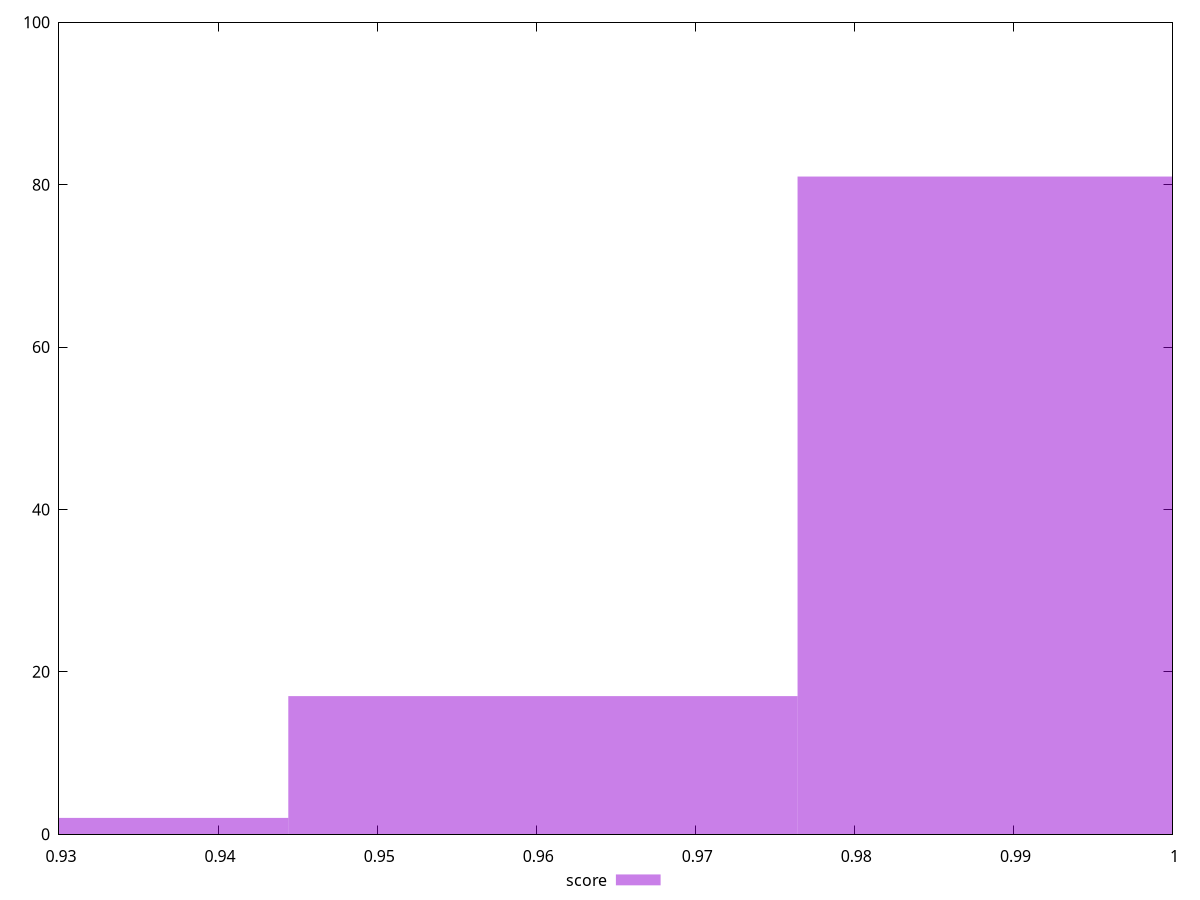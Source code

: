 reset

$score <<EOF
0.9604217999466736 17
0.992435859944896 81
0.9284077399484512 2
EOF

set key outside below
set boxwidth 0.032014059998222454
set xrange [0.93:1]
set yrange [0:100]
set trange [0:100]
set style fill transparent solid 0.5 noborder
set terminal svg size 640, 490 enhanced background rgb 'white'
set output "report/report_00029_2021-02-24T13-36-40.390Z/first-cpu-idle/samples/agenda/score/histogram.svg"

plot $score title "score" with boxes

reset
